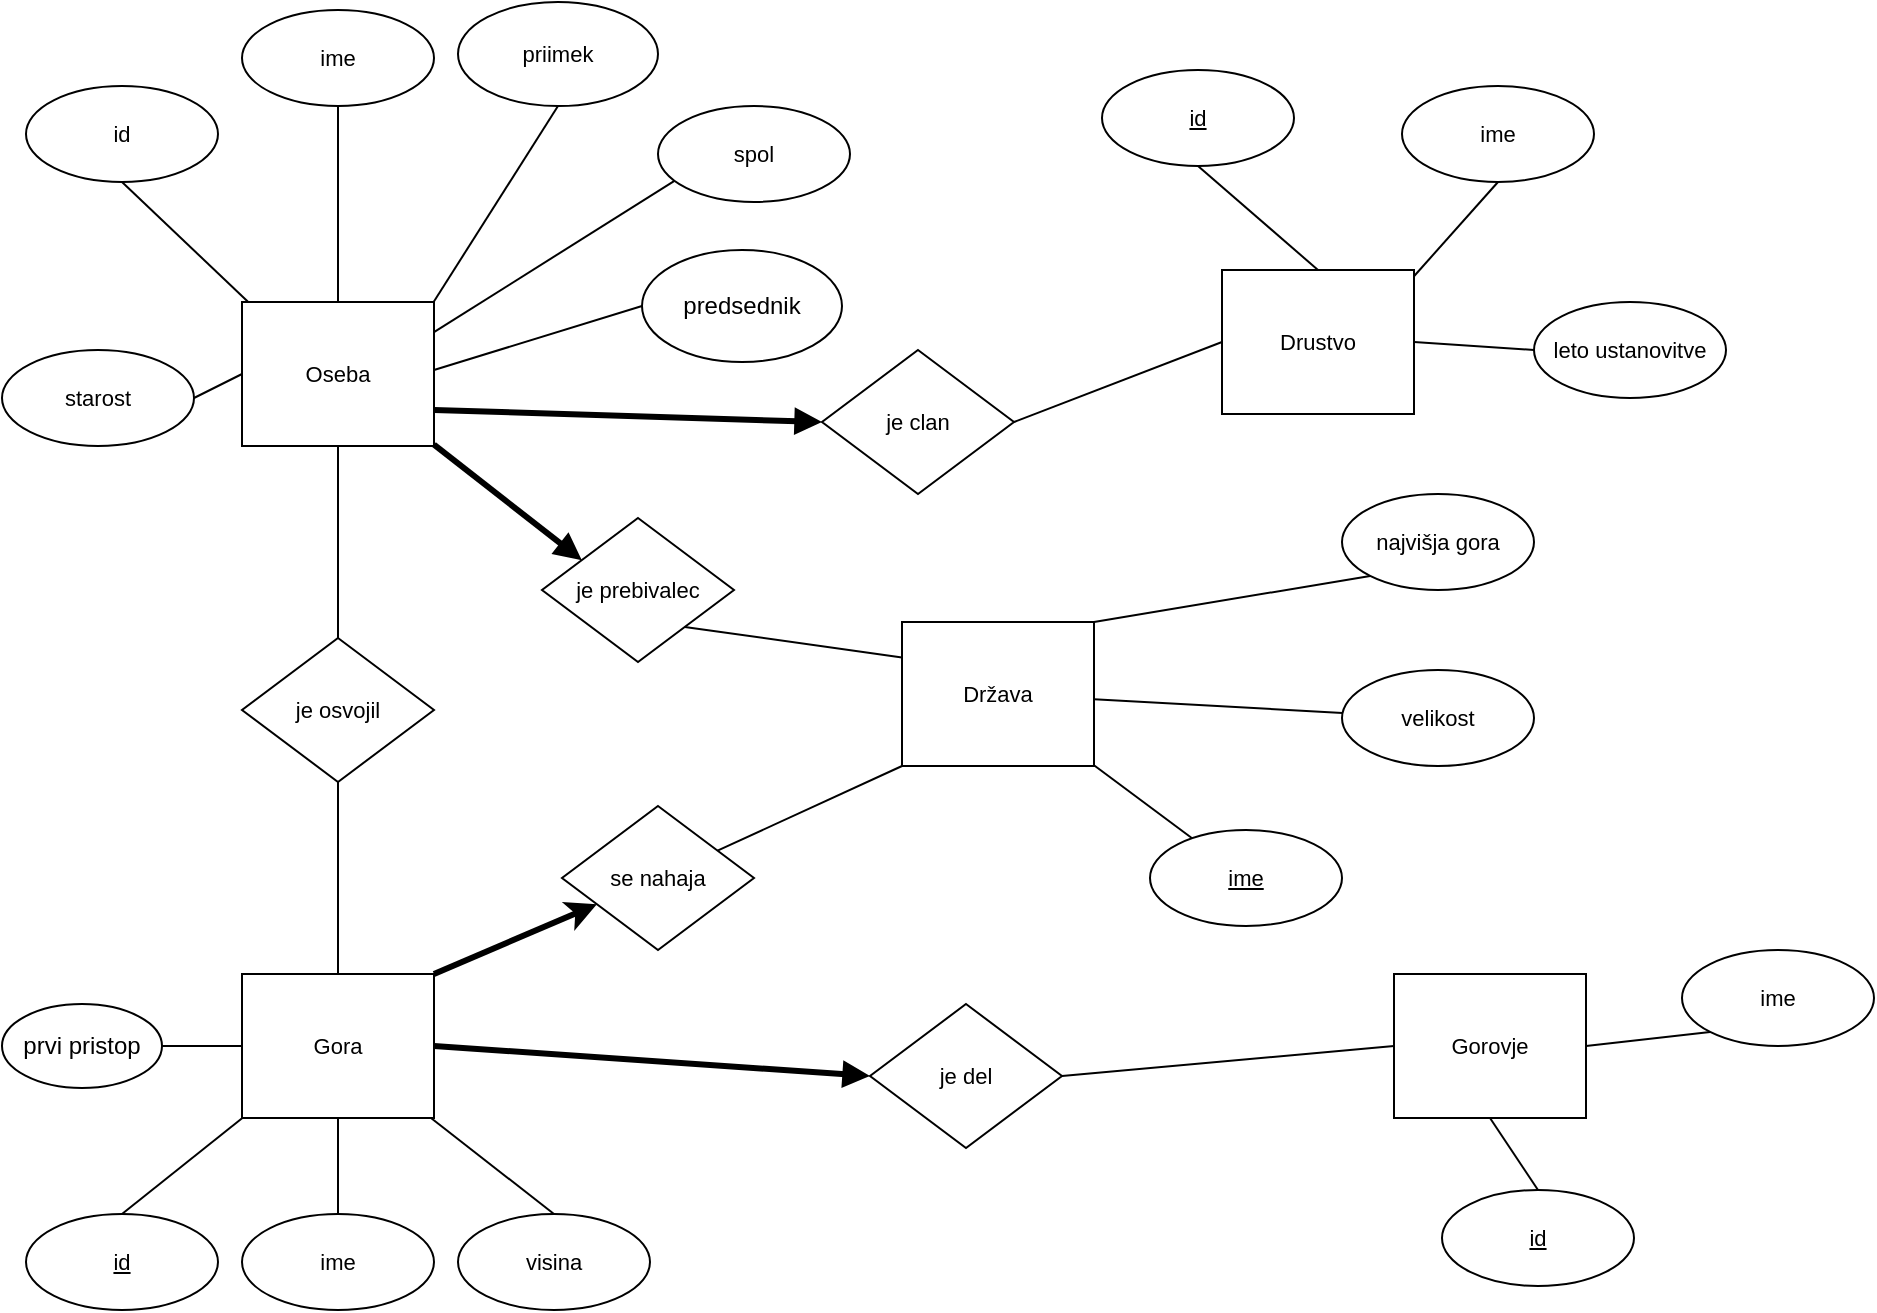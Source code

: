 <mxfile version="13.0.8" type="device"><diagram id="C5RBs43oDa-KdzZeNtuy" name="Page-1"><mxGraphModel dx="1038" dy="575" grid="1" gridSize="10" guides="1" tooltips="1" connect="1" arrows="1" fold="1" page="1" pageScale="1" pageWidth="827" pageHeight="1169" math="0" shadow="0"><root><mxCell id="WIyWlLk6GJQsqaUBKTNV-0"/><mxCell id="WIyWlLk6GJQsqaUBKTNV-1" parent="WIyWlLk6GJQsqaUBKTNV-0"/><UserObject label="Oseba" lucidchartObjectId="iGsNIXnj.FYX" id="Y9sneLflOxaTqnHud8nv-0"><mxCell style="html=1;whiteSpace=wrap;;fontSize=11;fontColor=#000000;spacing=3;strokeOpacity=100;" parent="WIyWlLk6GJQsqaUBKTNV-1" vertex="1"><mxGeometry x="120" y="156" width="96" height="72" as="geometry"/></mxCell></UserObject><UserObject label="id" lucidchartObjectId="UHsNqUlLii6g" id="Y9sneLflOxaTqnHud8nv-1"><mxCell style="html=1;whiteSpace=wrap;ellipse;fontSize=11;fontColor=#000000;spacing=3;strokeOpacity=100;" parent="WIyWlLk6GJQsqaUBKTNV-1" vertex="1"><mxGeometry x="12" y="48" width="96" height="48" as="geometry"/></mxCell></UserObject><UserObject label="priimek" lucidchartObjectId="VHsNPn4WoM2P" id="Y9sneLflOxaTqnHud8nv-2"><mxCell style="html=1;whiteSpace=wrap;ellipse;fontSize=11;fontColor=#000000;spacing=3;strokeOpacity=100;" parent="WIyWlLk6GJQsqaUBKTNV-1" vertex="1"><mxGeometry x="228" y="6" width="100" height="52" as="geometry"/></mxCell></UserObject><UserObject label="ime" lucidchartObjectId="VHsN811JwChM" id="Y9sneLflOxaTqnHud8nv-3"><mxCell style="html=1;whiteSpace=wrap;ellipse;fontSize=11;fontColor=#000000;spacing=3;strokeOpacity=100;" parent="WIyWlLk6GJQsqaUBKTNV-1" vertex="1"><mxGeometry x="120" y="10" width="96" height="48" as="geometry"/></mxCell></UserObject><UserObject label="" lucidchartObjectId="4IsN-0L.rAR6" id="Y9sneLflOxaTqnHud8nv-4"><mxCell style="html=1;jettySize=18;fontSize=11;strokeOpacity=100;rounded=1;arcSize=0;startArrow=none;;endArrow=none;;exitX=0.5;exitY=1.013;exitPerimeter=1;entryX=0.5;entryY=-0.008;entryPerimeter=1;" parent="WIyWlLk6GJQsqaUBKTNV-1" source="Y9sneLflOxaTqnHud8nv-3" target="Y9sneLflOxaTqnHud8nv-0" edge="1"><mxGeometry width="100" height="100" relative="1" as="geometry"/></mxCell></UserObject><UserObject label="" lucidchartObjectId="5IsN-3GADKNh" id="Y9sneLflOxaTqnHud8nv-5"><mxCell style="html=1;jettySize=18;fontSize=11;strokeOpacity=100;rounded=1;arcSize=0;startArrow=none;;endArrow=none;;exitX=0.5;exitY=1.013;exitPerimeter=1;entryX=1.006;entryY=-0.008;entryPerimeter=1;" parent="WIyWlLk6GJQsqaUBKTNV-1" source="Y9sneLflOxaTqnHud8nv-2" target="Y9sneLflOxaTqnHud8nv-0" edge="1"><mxGeometry width="100" height="100" relative="1" as="geometry"/></mxCell></UserObject><UserObject label="je clan" lucidchartObjectId="tJsNYv-pXZ-V" id="Y9sneLflOxaTqnHud8nv-6"><mxCell style="html=1;whiteSpace=wrap;rhombus;fontSize=11;fontColor=#000000;spacing=3;strokeOpacity=100;" parent="WIyWlLk6GJQsqaUBKTNV-1" vertex="1"><mxGeometry x="410" y="180" width="96" height="72" as="geometry"/></mxCell></UserObject><UserObject label="Drustvo" lucidchartObjectId="FJsN-iH1wH_A" id="Y9sneLflOxaTqnHud8nv-7"><mxCell style="html=1;whiteSpace=wrap;;fontSize=11;fontColor=#000000;spacing=3;strokeOpacity=100;" parent="WIyWlLk6GJQsqaUBKTNV-1" vertex="1"><mxGeometry x="610" y="140" width="96" height="72" as="geometry"/></mxCell></UserObject><UserObject label="id" lucidchartObjectId="YJsNHmCgborR" id="Y9sneLflOxaTqnHud8nv-8"><mxCell style="html=1;whiteSpace=wrap;ellipse;fontSize=11;fontColor=#000000;fontStyle=4;spacing=3;strokeOpacity=100;" parent="WIyWlLk6GJQsqaUBKTNV-1" vertex="1"><mxGeometry x="550" y="40" width="96" height="48" as="geometry"/></mxCell></UserObject><UserObject label="ime" lucidchartObjectId="0JsN2kaS.KAz" id="Y9sneLflOxaTqnHud8nv-9"><mxCell style="html=1;whiteSpace=wrap;ellipse;fontSize=11;fontColor=#000000;spacing=3;strokeOpacity=100;" parent="WIyWlLk6GJQsqaUBKTNV-1" vertex="1"><mxGeometry x="700" y="48" width="96" height="48" as="geometry"/></mxCell></UserObject><UserObject label="" lucidchartObjectId="CKsNWgW0z5s6" id="Y9sneLflOxaTqnHud8nv-10"><mxCell style="html=1;jettySize=18;fontSize=11;strokeOpacity=100;rounded=1;arcSize=0;startArrow=none;;endArrow=none;;exitX=0.5;exitY=1.013;exitPerimeter=1;entryX=1.006;entryY=0.038;entryPerimeter=1;" parent="WIyWlLk6GJQsqaUBKTNV-1" source="Y9sneLflOxaTqnHud8nv-9" target="Y9sneLflOxaTqnHud8nv-7" edge="1"><mxGeometry width="100" height="100" relative="1" as="geometry"/></mxCell></UserObject><UserObject label="" lucidchartObjectId="HKsNJx35aW7q" id="Y9sneLflOxaTqnHud8nv-11"><mxCell style="html=1;jettySize=18;fontSize=11;strokeOpacity=100;strokeWidth=3;rounded=1;arcSize=0;startArrow=none;;endArrow=block;endFill=1;;entryX=-0.01;entryY=0.5;entryPerimeter=1;" parent="WIyWlLk6GJQsqaUBKTNV-1" target="Y9sneLflOxaTqnHud8nv-6" edge="1"><mxGeometry width="100" height="100" relative="1" as="geometry"><mxPoint x="216" y="210" as="sourcePoint"/></mxGeometry></mxCell></UserObject><UserObject label="" lucidchartObjectId="eLsNSd8TiiUv" id="Y9sneLflOxaTqnHud8nv-12"><mxCell style="html=1;jettySize=18;fontSize=11;strokeOpacity=100;rounded=1;arcSize=0;startArrow=none;;endArrow=none;;exitX=1.01;exitY=0.5;exitPerimeter=1;entryX=-0.006;entryY=0.5;entryPerimeter=1;" parent="WIyWlLk6GJQsqaUBKTNV-1" source="Y9sneLflOxaTqnHud8nv-6" target="Y9sneLflOxaTqnHud8nv-7" edge="1"><mxGeometry width="100" height="100" relative="1" as="geometry"/></mxCell></UserObject><UserObject label="je osvojil" lucidchartObjectId="tLsNnySk-WBX" id="Y9sneLflOxaTqnHud8nv-13"><mxCell style="html=1;whiteSpace=wrap;rhombus;fontSize=11;fontColor=#000000;spacing=3;strokeOpacity=100;" parent="WIyWlLk6GJQsqaUBKTNV-1" vertex="1"><mxGeometry x="120" y="324" width="96" height="72" as="geometry"/></mxCell></UserObject><UserObject label="" lucidchartObjectId="ILsN6WsGEHG4" id="Y9sneLflOxaTqnHud8nv-14"><mxCell style="html=1;jettySize=18;fontSize=11;strokeOpacity=100;rounded=1;arcSize=0;startArrow=none;;endArrow=none;;exitX=0.5;exitY=1.008;exitPerimeter=1;entryX=0.5;entryY=-0.01;entryPerimeter=1;" parent="WIyWlLk6GJQsqaUBKTNV-1" source="Y9sneLflOxaTqnHud8nv-0" target="Y9sneLflOxaTqnHud8nv-13" edge="1"><mxGeometry width="100" height="100" relative="1" as="geometry"/></mxCell></UserObject><mxCell id="Y9sneLflOxaTqnHud8nv-74" style="edgeStyle=none;rounded=0;orthogonalLoop=1;jettySize=auto;html=1;exitX=0;exitY=0.5;exitDx=0;exitDy=0;entryX=1;entryY=0.5;entryDx=0;entryDy=0;startArrow=none;startFill=0;endArrow=none;endFill=0;strokeColor=#000000;" parent="WIyWlLk6GJQsqaUBKTNV-1" source="Y9sneLflOxaTqnHud8nv-15" target="Y9sneLflOxaTqnHud8nv-70" edge="1"><mxGeometry relative="1" as="geometry"/></mxCell><mxCell id="K1PzEk3rGOgafvW6HgiE-1" style="rounded=0;orthogonalLoop=1;jettySize=auto;html=1;exitX=1;exitY=0;exitDx=0;exitDy=0;strokeWidth=3;" parent="WIyWlLk6GJQsqaUBKTNV-1" source="Y9sneLflOxaTqnHud8nv-15" target="K1PzEk3rGOgafvW6HgiE-2" edge="1"><mxGeometry relative="1" as="geometry"><mxPoint x="286.806" y="461.803" as="targetPoint"/></mxGeometry></mxCell><UserObject label="Gora" lucidchartObjectId="LLsNawppK.C-" id="Y9sneLflOxaTqnHud8nv-15"><mxCell style="html=1;whiteSpace=wrap;;fontSize=11;fontColor=#000000;spacing=3;strokeOpacity=100;" parent="WIyWlLk6GJQsqaUBKTNV-1" vertex="1"><mxGeometry x="120" y="492" width="96" height="72" as="geometry"/></mxCell></UserObject><UserObject label="" lucidchartObjectId="SLsNpM3OCdth" id="Y9sneLflOxaTqnHud8nv-16"><mxCell style="html=1;jettySize=18;fontSize=11;strokeOpacity=100;rounded=1;arcSize=0;startArrow=none;;endArrow=none;;" parent="WIyWlLk6GJQsqaUBKTNV-1" edge="1"><mxGeometry width="100" height="100" relative="1" as="geometry"><mxPoint x="168" y="229" as="sourcePoint"/><mxPoint x="168" y="323" as="targetPoint"/></mxGeometry></mxCell></UserObject><UserObject label="" lucidchartObjectId="jMsNRRcMrjJT" id="Y9sneLflOxaTqnHud8nv-17"><mxCell style="html=1;jettySize=18;fontSize=11;strokeOpacity=100;rounded=1;arcSize=0;startArrow=none;;endArrow=none;;exitX=0.5;exitY=-0.008;exitPerimeter=1;entryX=0.5;entryY=1.01;entryPerimeter=1;" parent="WIyWlLk6GJQsqaUBKTNV-1" source="Y9sneLflOxaTqnHud8nv-15" target="Y9sneLflOxaTqnHud8nv-13" edge="1"><mxGeometry width="100" height="100" relative="1" as="geometry"/></mxCell></UserObject><UserObject label="id" lucidchartObjectId="FMsNCVhF50HE" id="Y9sneLflOxaTqnHud8nv-18"><mxCell style="html=1;whiteSpace=wrap;ellipse;fontSize=11;fontColor=#000000;fontStyle=4;spacing=3;strokeOpacity=100;" parent="WIyWlLk6GJQsqaUBKTNV-1" vertex="1"><mxGeometry x="12" y="612" width="96" height="48" as="geometry"/></mxCell></UserObject><UserObject label="ime" lucidchartObjectId="IMsNDQfyz377" id="Y9sneLflOxaTqnHud8nv-19"><mxCell style="html=1;whiteSpace=wrap;ellipse;fontSize=11;fontColor=#000000;spacing=3;strokeOpacity=100;" parent="WIyWlLk6GJQsqaUBKTNV-1" vertex="1"><mxGeometry x="120" y="612" width="96" height="48" as="geometry"/></mxCell></UserObject><UserObject label="visina" lucidchartObjectId="XMsNZV3E.x5K" id="Y9sneLflOxaTqnHud8nv-20"><mxCell style="html=1;whiteSpace=wrap;ellipse;fontSize=11;fontColor=#000000;spacing=3;strokeOpacity=100;" parent="WIyWlLk6GJQsqaUBKTNV-1" vertex="1"><mxGeometry x="228" y="612" width="96" height="48" as="geometry"/></mxCell></UserObject><UserObject label="" lucidchartObjectId="nNsN_cguTIl1" id="Y9sneLflOxaTqnHud8nv-21"><mxCell style="html=1;jettySize=18;fontSize=11;strokeOpacity=100;rounded=1;arcSize=0;startArrow=none;;endArrow=none;;exitX=0.5;exitY=-0.013;exitPerimeter=1;entryX=-0.006;entryY=1.008;entryPerimeter=1;" parent="WIyWlLk6GJQsqaUBKTNV-1" source="Y9sneLflOxaTqnHud8nv-18" target="Y9sneLflOxaTqnHud8nv-15" edge="1"><mxGeometry width="100" height="100" relative="1" as="geometry"/></mxCell></UserObject><UserObject label="" lucidchartObjectId="oNsNw3u-rc1b" id="Y9sneLflOxaTqnHud8nv-22"><mxCell style="html=1;jettySize=18;fontSize=11;strokeOpacity=100;rounded=1;arcSize=0;startArrow=none;;endArrow=none;;exitX=0.5;exitY=-0.013;exitPerimeter=1;entryX=0.5;entryY=1.008;entryPerimeter=1;" parent="WIyWlLk6GJQsqaUBKTNV-1" source="Y9sneLflOxaTqnHud8nv-19" target="Y9sneLflOxaTqnHud8nv-15" edge="1"><mxGeometry width="100" height="100" relative="1" as="geometry"/></mxCell></UserObject><UserObject label="" lucidchartObjectId="qNsNXhiOrEjZ" id="Y9sneLflOxaTqnHud8nv-23"><mxCell style="html=1;jettySize=18;fontSize=11;strokeOpacity=100;rounded=1;arcSize=0;startArrow=none;;endArrow=none;;exitX=0.5;exitY=-0.013;exitPerimeter=1;entryX=0.992;entryY=1.008;entryPerimeter=1;" parent="WIyWlLk6GJQsqaUBKTNV-1" source="Y9sneLflOxaTqnHud8nv-20" target="Y9sneLflOxaTqnHud8nv-15" edge="1"><mxGeometry width="100" height="100" relative="1" as="geometry"/></mxCell></UserObject><UserObject label="" lucidchartObjectId="zNsNsmFjnk9U" id="Y9sneLflOxaTqnHud8nv-24"><mxCell style="html=1;jettySize=18;fontSize=11;strokeOpacity=100;rounded=1;arcSize=0;startArrow=none;;endArrow=none;;exitX=0.5;exitY=1.013;exitPerimeter=1;entryX=0.025;entryY=-0.008;entryPerimeter=1;" parent="WIyWlLk6GJQsqaUBKTNV-1" source="Y9sneLflOxaTqnHud8nv-1" target="Y9sneLflOxaTqnHud8nv-0" edge="1"><mxGeometry width="100" height="100" relative="1" as="geometry"/></mxCell></UserObject><UserObject label="je del" lucidchartObjectId="ONsN-kQYVbq6" id="Y9sneLflOxaTqnHud8nv-25"><mxCell style="html=1;whiteSpace=wrap;rhombus;fontSize=11;fontColor=#000000;spacing=3;strokeOpacity=100;" parent="WIyWlLk6GJQsqaUBKTNV-1" vertex="1"><mxGeometry x="434" y="507" width="96" height="72" as="geometry"/></mxCell></UserObject><mxCell id="Y9sneLflOxaTqnHud8nv-63" style="rounded=0;orthogonalLoop=1;jettySize=auto;html=1;exitX=1;exitY=0.25;exitDx=0;exitDy=0;entryX=0;entryY=1;entryDx=0;entryDy=0;strokeColor=none;" parent="WIyWlLk6GJQsqaUBKTNV-1" source="Y9sneLflOxaTqnHud8nv-26" edge="1"><mxGeometry relative="1" as="geometry"><mxPoint x="866.059" y="472.971" as="targetPoint"/></mxGeometry></mxCell><UserObject label="Gorovje" lucidchartObjectId="bOsNtYIZJRyn" id="Y9sneLflOxaTqnHud8nv-26"><mxCell style="html=1;whiteSpace=wrap;;fontSize=11;fontColor=#000000;spacing=3;strokeOpacity=100;" parent="WIyWlLk6GJQsqaUBKTNV-1" vertex="1"><mxGeometry x="696" y="492" width="96" height="72" as="geometry"/></mxCell></UserObject><UserObject label="" lucidchartObjectId="qOsNZWX0oHJL" id="Y9sneLflOxaTqnHud8nv-27"><mxCell style="html=1;jettySize=18;fontSize=11;strokeOpacity=100;strokeWidth=3;rounded=1;arcSize=0;startArrow=none;;endArrow=block;endFill=1;;exitX=1.006;exitY=0.5;exitPerimeter=1;entryX=-0.01;entryY=0.5;entryPerimeter=1;" parent="WIyWlLk6GJQsqaUBKTNV-1" source="Y9sneLflOxaTqnHud8nv-15" target="Y9sneLflOxaTqnHud8nv-25" edge="1"><mxGeometry width="100" height="100" relative="1" as="geometry"/></mxCell></UserObject><UserObject label="" lucidchartObjectId="tOsNczCU~Cjh" id="Y9sneLflOxaTqnHud8nv-28"><mxCell style="html=1;jettySize=18;fontSize=11;strokeOpacity=100;rounded=1;arcSize=0;startArrow=none;;endArrow=none;;exitX=-0.006;exitY=0.5;exitPerimeter=1;entryX=1.01;entryY=0.5;entryPerimeter=1;" parent="WIyWlLk6GJQsqaUBKTNV-1" source="Y9sneLflOxaTqnHud8nv-26" target="Y9sneLflOxaTqnHud8nv-25" edge="1"><mxGeometry width="100" height="100" relative="1" as="geometry"/></mxCell></UserObject><UserObject label="id" lucidchartObjectId="BOsN.T7Y9Har" id="Y9sneLflOxaTqnHud8nv-29"><mxCell style="html=1;whiteSpace=wrap;ellipse;fontSize=11;fontColor=#000000;fontStyle=4;spacing=3;strokeOpacity=100;" parent="WIyWlLk6GJQsqaUBKTNV-1" vertex="1"><mxGeometry x="720" y="600" width="96" height="48" as="geometry"/></mxCell></UserObject><UserObject label="ime" lucidchartObjectId="GOsNzElf_NbP" id="Y9sneLflOxaTqnHud8nv-30"><mxCell style="html=1;whiteSpace=wrap;ellipse;fontSize=11;fontColor=#000000;spacing=3;strokeOpacity=100;" parent="WIyWlLk6GJQsqaUBKTNV-1" vertex="1"><mxGeometry x="840" y="480" width="96" height="48" as="geometry"/></mxCell></UserObject><UserObject label="" lucidchartObjectId="MOsNNdK09O7m" id="Y9sneLflOxaTqnHud8nv-31"><mxCell style="html=1;jettySize=18;fontSize=11;strokeOpacity=100;rounded=1;arcSize=0;startArrow=none;;endArrow=none;;exitX=0.5;exitY=1.008;exitPerimeter=1;entryX=0.5;entryY=-0.013;entryPerimeter=1;" parent="WIyWlLk6GJQsqaUBKTNV-1" source="Y9sneLflOxaTqnHud8nv-26" target="Y9sneLflOxaTqnHud8nv-29" edge="1"><mxGeometry width="100" height="100" relative="1" as="geometry"/></mxCell></UserObject><UserObject label="" lucidchartObjectId="POsN2GdcA.Df" id="Y9sneLflOxaTqnHud8nv-32"><mxCell style="html=1;jettySize=18;fontSize=11;strokeOpacity=100;rounded=1;arcSize=0;startArrow=none;;endArrow=none;;exitX=1;exitY=0.5;entryX=0;entryY=1;entryDx=0;entryDy=0;exitDx=0;exitDy=0;" parent="WIyWlLk6GJQsqaUBKTNV-1" source="Y9sneLflOxaTqnHud8nv-26" target="Y9sneLflOxaTqnHud8nv-30" edge="1"><mxGeometry width="100" height="100" relative="1" as="geometry"/></mxCell></UserObject><UserObject label="" lucidchartObjectId="YOsNYSUX-9pM" id="Y9sneLflOxaTqnHud8nv-33"><mxCell style="html=1;jettySize=18;fontSize=11;strokeOpacity=100;rounded=1;arcSize=0;startArrow=none;;endArrow=none;;exitX=0.5;exitY=-0.008;exitPerimeter=1;entryX=0.5;entryY=1.013;entryPerimeter=1;" parent="WIyWlLk6GJQsqaUBKTNV-1" source="Y9sneLflOxaTqnHud8nv-7" target="Y9sneLflOxaTqnHud8nv-8" edge="1"><mxGeometry width="100" height="100" relative="1" as="geometry"/></mxCell></UserObject><UserObject label="" lucidchartObjectId="KI7Neq8dbMMH" id="Y9sneLflOxaTqnHud8nv-35"><mxCell style="html=1;jettySize=18;fontSize=11;strokeOpacity=100;rounded=1;arcSize=0;startArrow=none;;endArrow=none;;exitX=1.006;exitY=0.5;exitPerimeter=1;entryX=-0.006;entryY=0.5;entryPerimeter=1;" parent="WIyWlLk6GJQsqaUBKTNV-1" source="Y9sneLflOxaTqnHud8nv-7" target="Y9sneLflOxaTqnHud8nv-53" edge="1"><mxGeometry width="100" height="100" relative="1" as="geometry"/></mxCell></UserObject><UserObject label="Država" lucidchartObjectId="aJ7NS0iyrZU0" id="Y9sneLflOxaTqnHud8nv-36"><mxCell style="html=1;whiteSpace=wrap;;fontSize=11;fontColor=#000000;spacing=3;strokeOpacity=100;" parent="WIyWlLk6GJQsqaUBKTNV-1" vertex="1"><mxGeometry x="450" y="316" width="96" height="72" as="geometry"/></mxCell></UserObject><UserObject label="je prebivalec" lucidchartObjectId="qJ7NzFarBXzv" id="Y9sneLflOxaTqnHud8nv-37"><mxCell style="html=1;whiteSpace=wrap;rhombus;fontSize=11;fontColor=#000000;spacing=3;strokeOpacity=100;" parent="WIyWlLk6GJQsqaUBKTNV-1" vertex="1"><mxGeometry x="270" y="264" width="96" height="72" as="geometry"/></mxCell></UserObject><UserObject label="" lucidchartObjectId="5J7NLLxXs2zk" id="Y9sneLflOxaTqnHud8nv-39"><mxCell style="html=1;jettySize=18;fontSize=11;strokeOpacity=100;strokeWidth=3;rounded=1;arcSize=0;startArrow=none;;endArrow=block;endFill=1;;exitX=1.006;exitY=0.997;exitPerimeter=1;entryX=0.201;entryY=0.288;entryPerimeter=1;" parent="WIyWlLk6GJQsqaUBKTNV-1" source="Y9sneLflOxaTqnHud8nv-0" target="Y9sneLflOxaTqnHud8nv-37" edge="1"><mxGeometry width="100" height="100" relative="1" as="geometry"/></mxCell></UserObject><UserObject label="" lucidchartObjectId="IK7NDimYbpxN" id="Y9sneLflOxaTqnHud8nv-40"><mxCell style="html=1;jettySize=18;fontSize=11;strokeOpacity=100;rounded=1;arcSize=0;startArrow=none;;endArrow=none;;exitX=0.749;exitY=0.762;exitPerimeter=1;entryX=-0.006;entryY=0.244;entryPerimeter=1;" parent="WIyWlLk6GJQsqaUBKTNV-1" source="Y9sneLflOxaTqnHud8nv-37" target="Y9sneLflOxaTqnHud8nv-36" edge="1"><mxGeometry width="100" height="100" relative="1" as="geometry"/></mxCell></UserObject><UserObject label="" lucidchartObjectId="eN7NDYG0a27Z" id="Y9sneLflOxaTqnHud8nv-44"><mxCell style="html=1;jettySize=18;fontSize=11;strokeOpacity=100;rounded=1;arcSize=0;startArrow=none;;endArrow=none;;exitX=0;exitY=1;exitDx=0;exitDy=0;entryX=1;entryY=0;entryDx=0;entryDy=0;" parent="WIyWlLk6GJQsqaUBKTNV-1" source="Y9sneLflOxaTqnHud8nv-52" target="Y9sneLflOxaTqnHud8nv-36" edge="1"><mxGeometry width="100" height="100" relative="1" as="geometry"><mxPoint x="520" y="324" as="targetPoint"/></mxGeometry></mxCell></UserObject><UserObject label="spol" lucidchartObjectId="KQ7NHXF1g.5-" id="Y9sneLflOxaTqnHud8nv-47"><mxCell style="html=1;whiteSpace=wrap;ellipse;fontSize=11;fontColor=#000000;align=center;spacing=3;strokeOpacity=100;fillOpacity=100;fillColor=#ffffff;" parent="WIyWlLk6GJQsqaUBKTNV-1" vertex="1"><mxGeometry x="328" y="58" width="96" height="48" as="geometry"/></mxCell></UserObject><UserObject label="starost" lucidchartObjectId="UQ7N.jejDFNf" id="Y9sneLflOxaTqnHud8nv-48"><mxCell style="html=1;whiteSpace=wrap;ellipse;fontSize=11;fontColor=#000000;align=center;spacing=3;strokeOpacity=100;fillOpacity=100;fillColor=#ffffff;" parent="WIyWlLk6GJQsqaUBKTNV-1" vertex="1"><mxGeometry y="180" width="96" height="48" as="geometry"/></mxCell></UserObject><UserObject label="" lucidchartObjectId="_Q7NqlMhA1OF" id="Y9sneLflOxaTqnHud8nv-49"><mxCell style="html=1;jettySize=18;fontSize=11;strokeOpacity=100;rounded=1;arcSize=0;startArrow=none;;endArrow=none;;exitX=-0.006;exitY=0.5;exitPerimeter=1;entryX=1.006;entryY=0.5;entryPerimeter=1;" parent="WIyWlLk6GJQsqaUBKTNV-1" source="Y9sneLflOxaTqnHud8nv-0" target="Y9sneLflOxaTqnHud8nv-48" edge="1"><mxGeometry width="100" height="100" relative="1" as="geometry"/></mxCell></UserObject><UserObject label="" lucidchartObjectId="aR7N4Bipsjul" id="Y9sneLflOxaTqnHud8nv-50"><mxCell style="html=1;jettySize=18;fontSize=11;strokeOpacity=100;rounded=1;arcSize=0;startArrow=none;;endArrow=none;;exitX=1.006;exitY=0.206;exitPerimeter=1;entryX=0.082;entryY=0.79;entryPerimeter=1;" parent="WIyWlLk6GJQsqaUBKTNV-1" source="Y9sneLflOxaTqnHud8nv-0" target="Y9sneLflOxaTqnHud8nv-47" edge="1"><mxGeometry width="100" height="100" relative="1" as="geometry"/></mxCell></UserObject><UserObject label="najvišja gora" lucidchartObjectId="vR7NfIXPHvKC" id="Y9sneLflOxaTqnHud8nv-52"><mxCell style="html=1;whiteSpace=wrap;ellipse;fontSize=11;fontColor=#000000;align=center;spacing=3;strokeOpacity=100;fillOpacity=100;fillColor=#ffffff;" parent="WIyWlLk6GJQsqaUBKTNV-1" vertex="1"><mxGeometry x="670" y="252" width="96" height="48" as="geometry"/></mxCell></UserObject><UserObject label="leto ustanovitve" lucidchartObjectId="KR7NW27EnTBI" id="Y9sneLflOxaTqnHud8nv-53"><mxCell style="html=1;whiteSpace=wrap;ellipse;fontSize=11;fontColor=#000000;align=center;spacing=3;strokeOpacity=100;fillOpacity=100;fillColor=#ffffff;" parent="WIyWlLk6GJQsqaUBKTNV-1" vertex="1"><mxGeometry x="766" y="156" width="96" height="48" as="geometry"/></mxCell></UserObject><mxCell id="Y9sneLflOxaTqnHud8nv-70" value="prvi pristop" style="ellipse;whiteSpace=wrap;html=1;" parent="WIyWlLk6GJQsqaUBKTNV-1" vertex="1"><mxGeometry y="507" width="80" height="42" as="geometry"/></mxCell><mxCell id="K1PzEk3rGOgafvW6HgiE-4" value="" style="edgeStyle=none;rounded=0;orthogonalLoop=1;jettySize=auto;html=1;strokeWidth=1;entryX=0;entryY=1;entryDx=0;entryDy=0;endArrow=none;endFill=0;" parent="WIyWlLk6GJQsqaUBKTNV-1" source="K1PzEk3rGOgafvW6HgiE-2" target="Y9sneLflOxaTqnHud8nv-36" edge="1"><mxGeometry relative="1" as="geometry"><mxPoint x="456" y="444" as="targetPoint"/></mxGeometry></mxCell><UserObject label="se nahaja" lucidchartObjectId="ONsN-kQYVbq6" id="K1PzEk3rGOgafvW6HgiE-2"><mxCell style="html=1;whiteSpace=wrap;rhombus;fontSize=11;fontColor=#000000;spacing=3;strokeOpacity=100;" parent="WIyWlLk6GJQsqaUBKTNV-1" vertex="1"><mxGeometry x="280" y="408" width="96" height="72" as="geometry"/></mxCell></UserObject><mxCell id="K1PzEk3rGOgafvW6HgiE-10" style="edgeStyle=none;rounded=0;orthogonalLoop=1;jettySize=auto;html=1;endArrow=none;endFill=0;strokeWidth=1;" parent="WIyWlLk6GJQsqaUBKTNV-1" source="K1PzEk3rGOgafvW6HgiE-9" target="Y9sneLflOxaTqnHud8nv-36" edge="1"><mxGeometry relative="1" as="geometry"/></mxCell><UserObject label="velikost" lucidchartObjectId="vR7NfIXPHvKC" id="K1PzEk3rGOgafvW6HgiE-9"><mxCell style="html=1;whiteSpace=wrap;ellipse;fontSize=11;fontColor=#000000;align=center;spacing=3;strokeOpacity=100;fillOpacity=100;fillColor=#ffffff;" parent="WIyWlLk6GJQsqaUBKTNV-1" vertex="1"><mxGeometry x="670" y="340" width="96" height="48" as="geometry"/></mxCell></UserObject><mxCell id="K1PzEk3rGOgafvW6HgiE-12" style="edgeStyle=none;rounded=0;orthogonalLoop=1;jettySize=auto;html=1;endArrow=none;endFill=0;strokeWidth=1;" parent="WIyWlLk6GJQsqaUBKTNV-1" source="K1PzEk3rGOgafvW6HgiE-11" target="Y9sneLflOxaTqnHud8nv-36" edge="1"><mxGeometry relative="1" as="geometry"/></mxCell><UserObject label="&lt;u&gt;ime&lt;/u&gt;" lucidchartObjectId="vR7NfIXPHvKC" id="K1PzEk3rGOgafvW6HgiE-11"><mxCell style="html=1;whiteSpace=wrap;ellipse;fontSize=11;fontColor=#000000;align=center;spacing=3;strokeOpacity=100;fillOpacity=100;fillColor=#ffffff;" parent="WIyWlLk6GJQsqaUBKTNV-1" vertex="1"><mxGeometry x="574" y="420" width="96" height="48" as="geometry"/></mxCell></UserObject><mxCell id="OFSGT1DvgafzMDrf28ZX-10" value="predsednik" style="ellipse;whiteSpace=wrap;html=1;" parent="WIyWlLk6GJQsqaUBKTNV-1" vertex="1"><mxGeometry x="320" y="130" width="100" height="56" as="geometry"/></mxCell><mxCell id="OFSGT1DvgafzMDrf28ZX-11" value="" style="endArrow=none;html=1;strokeWidth=1;exitX=1;exitY=0.472;exitDx=0;exitDy=0;entryX=0;entryY=0.5;entryDx=0;entryDy=0;exitPerimeter=0;" parent="WIyWlLk6GJQsqaUBKTNV-1" source="Y9sneLflOxaTqnHud8nv-0" target="OFSGT1DvgafzMDrf28ZX-10" edge="1"><mxGeometry width="50" height="50" relative="1" as="geometry"><mxPoint x="610" y="400" as="sourcePoint"/><mxPoint x="660" y="350" as="targetPoint"/></mxGeometry></mxCell></root></mxGraphModel></diagram></mxfile>